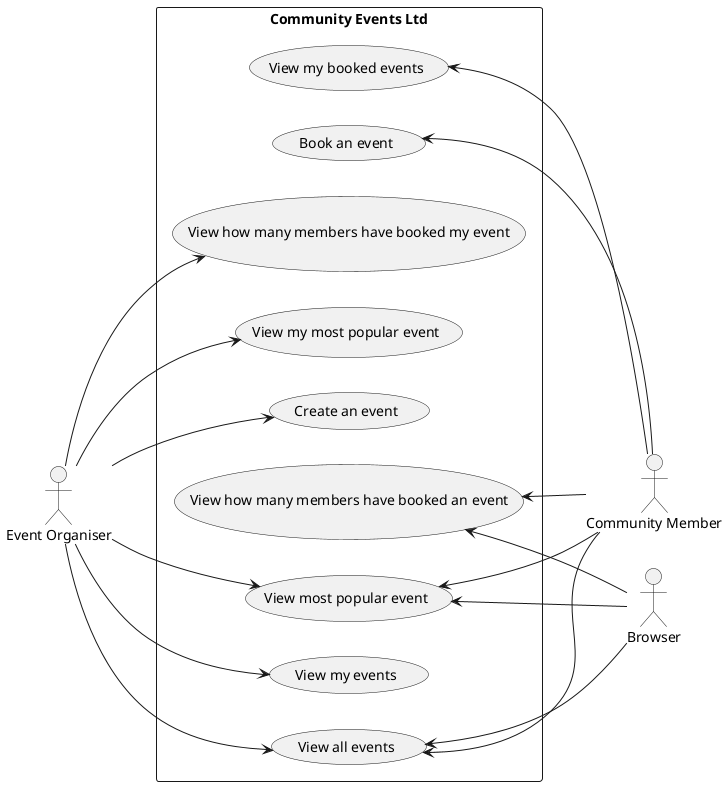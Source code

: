 @startuml
left to right direction

actor "Event Organiser" as o
actor "Browser" as b

rectangle "Community Events Ltd" {
    (Create an event) as create
    (Book an event) as book
    (View all events) as view
    (View my events) as view_mine
    (View how many members have booked an event) as count
    (View how many members have booked my event) as my_count
    (View most popular event) as sort
    (View my most popular event) as my_sort
    (View my booked events) as booked
}

actor "Community Member" as m

o --> create
o --> view_mine
o --> my_count
o --> my_sort
o --> view
o --> sort
view <-- b
count <-- b
sort <-- b
book <-- m
booked <--m
view <-- m
count <-- m
sort <-- m
@enduml
